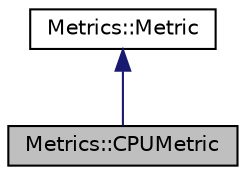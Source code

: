 digraph "Metrics::CPUMetric"
{
 // LATEX_PDF_SIZE
  edge [fontname="Helvetica",fontsize="10",labelfontname="Helvetica",labelfontsize="10"];
  node [fontname="Helvetica",fontsize="10",shape=record];
  Node1 [label="Metrics::CPUMetric",height=0.2,width=0.4,color="black", fillcolor="grey75", style="filled", fontcolor="black",tooltip="Метрика загрузки CPU."];
  Node2 -> Node1 [dir="back",color="midnightblue",fontsize="10",style="solid",fontname="Helvetica"];
  Node2 [label="Metrics::Metric",height=0.2,width=0.4,color="black", fillcolor="white", style="filled",URL="$classMetrics_1_1Metric.html",tooltip="Абстрактный базовый класс для метрик."];
}
